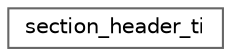 digraph "Graphical Class Hierarchy"
{
 // LATEX_PDF_SIZE
  bgcolor="transparent";
  edge [fontname=Helvetica,fontsize=10,labelfontname=Helvetica,labelfontsize=10];
  node [fontname=Helvetica,fontsize=10,shape=box,height=0.2,width=0.4];
  rankdir="LR";
  Node0 [id="Node000000",label="section_header_ti",height=0.2,width=0.4,color="grey40", fillcolor="white", style="filled",URL="$struct_c_o_f_f_i_1_1section__header__ti.html",tooltip="Texas Instruments section header."];
}
